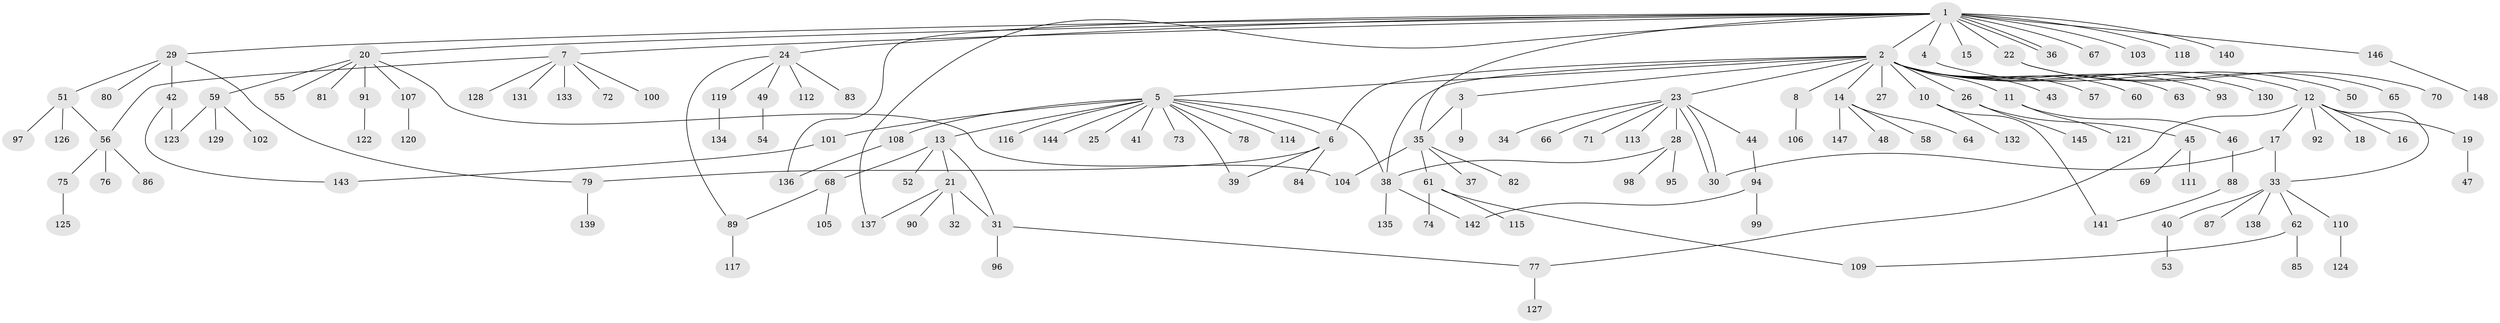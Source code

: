 // Generated by graph-tools (version 1.1) at 2025/49/03/09/25 03:49:49]
// undirected, 148 vertices, 169 edges
graph export_dot {
graph [start="1"]
  node [color=gray90,style=filled];
  1;
  2;
  3;
  4;
  5;
  6;
  7;
  8;
  9;
  10;
  11;
  12;
  13;
  14;
  15;
  16;
  17;
  18;
  19;
  20;
  21;
  22;
  23;
  24;
  25;
  26;
  27;
  28;
  29;
  30;
  31;
  32;
  33;
  34;
  35;
  36;
  37;
  38;
  39;
  40;
  41;
  42;
  43;
  44;
  45;
  46;
  47;
  48;
  49;
  50;
  51;
  52;
  53;
  54;
  55;
  56;
  57;
  58;
  59;
  60;
  61;
  62;
  63;
  64;
  65;
  66;
  67;
  68;
  69;
  70;
  71;
  72;
  73;
  74;
  75;
  76;
  77;
  78;
  79;
  80;
  81;
  82;
  83;
  84;
  85;
  86;
  87;
  88;
  89;
  90;
  91;
  92;
  93;
  94;
  95;
  96;
  97;
  98;
  99;
  100;
  101;
  102;
  103;
  104;
  105;
  106;
  107;
  108;
  109;
  110;
  111;
  112;
  113;
  114;
  115;
  116;
  117;
  118;
  119;
  120;
  121;
  122;
  123;
  124;
  125;
  126;
  127;
  128;
  129;
  130;
  131;
  132;
  133;
  134;
  135;
  136;
  137;
  138;
  139;
  140;
  141;
  142;
  143;
  144;
  145;
  146;
  147;
  148;
  1 -- 2;
  1 -- 4;
  1 -- 7;
  1 -- 15;
  1 -- 20;
  1 -- 22;
  1 -- 24;
  1 -- 29;
  1 -- 35;
  1 -- 36;
  1 -- 36;
  1 -- 67;
  1 -- 103;
  1 -- 118;
  1 -- 136;
  1 -- 137;
  1 -- 140;
  1 -- 146;
  2 -- 3;
  2 -- 5;
  2 -- 6;
  2 -- 8;
  2 -- 10;
  2 -- 11;
  2 -- 12;
  2 -- 14;
  2 -- 23;
  2 -- 26;
  2 -- 27;
  2 -- 38;
  2 -- 43;
  2 -- 57;
  2 -- 60;
  2 -- 63;
  2 -- 93;
  2 -- 130;
  3 -- 9;
  3 -- 35;
  4 -- 50;
  5 -- 6;
  5 -- 13;
  5 -- 25;
  5 -- 38;
  5 -- 39;
  5 -- 41;
  5 -- 73;
  5 -- 78;
  5 -- 101;
  5 -- 108;
  5 -- 114;
  5 -- 116;
  5 -- 144;
  6 -- 39;
  6 -- 79;
  6 -- 84;
  7 -- 56;
  7 -- 72;
  7 -- 100;
  7 -- 128;
  7 -- 131;
  7 -- 133;
  8 -- 106;
  10 -- 132;
  10 -- 141;
  11 -- 46;
  11 -- 121;
  12 -- 16;
  12 -- 17;
  12 -- 18;
  12 -- 19;
  12 -- 33;
  12 -- 77;
  12 -- 92;
  13 -- 21;
  13 -- 31;
  13 -- 52;
  13 -- 68;
  14 -- 48;
  14 -- 58;
  14 -- 64;
  14 -- 147;
  17 -- 30;
  17 -- 33;
  19 -- 47;
  20 -- 55;
  20 -- 59;
  20 -- 81;
  20 -- 91;
  20 -- 104;
  20 -- 107;
  21 -- 31;
  21 -- 32;
  21 -- 90;
  21 -- 137;
  22 -- 65;
  22 -- 70;
  23 -- 28;
  23 -- 30;
  23 -- 30;
  23 -- 34;
  23 -- 44;
  23 -- 66;
  23 -- 71;
  23 -- 113;
  24 -- 49;
  24 -- 83;
  24 -- 89;
  24 -- 112;
  24 -- 119;
  26 -- 45;
  26 -- 145;
  28 -- 38;
  28 -- 95;
  28 -- 98;
  29 -- 42;
  29 -- 51;
  29 -- 79;
  29 -- 80;
  31 -- 77;
  31 -- 96;
  33 -- 40;
  33 -- 62;
  33 -- 87;
  33 -- 110;
  33 -- 138;
  35 -- 37;
  35 -- 61;
  35 -- 82;
  35 -- 104;
  38 -- 135;
  38 -- 142;
  40 -- 53;
  42 -- 123;
  42 -- 143;
  44 -- 94;
  45 -- 69;
  45 -- 111;
  46 -- 88;
  49 -- 54;
  51 -- 56;
  51 -- 97;
  51 -- 126;
  56 -- 75;
  56 -- 76;
  56 -- 86;
  59 -- 102;
  59 -- 123;
  59 -- 129;
  61 -- 74;
  61 -- 109;
  61 -- 115;
  62 -- 85;
  62 -- 109;
  68 -- 89;
  68 -- 105;
  75 -- 125;
  77 -- 127;
  79 -- 139;
  88 -- 141;
  89 -- 117;
  91 -- 122;
  94 -- 99;
  94 -- 142;
  101 -- 143;
  107 -- 120;
  108 -- 136;
  110 -- 124;
  119 -- 134;
  146 -- 148;
}

